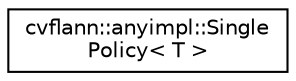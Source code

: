 digraph "Graphical Class Hierarchy"
{
 // LATEX_PDF_SIZE
  edge [fontname="Helvetica",fontsize="10",labelfontname="Helvetica",labelfontsize="10"];
  node [fontname="Helvetica",fontsize="10",shape=record];
  rankdir="LR";
  Node0 [label="cvflann::anyimpl::Single\lPolicy\< T \>",height=0.2,width=0.4,color="black", fillcolor="white", style="filled",URL="$classcvflann_1_1anyimpl_1_1_single_policy.html",tooltip=" "];
}
